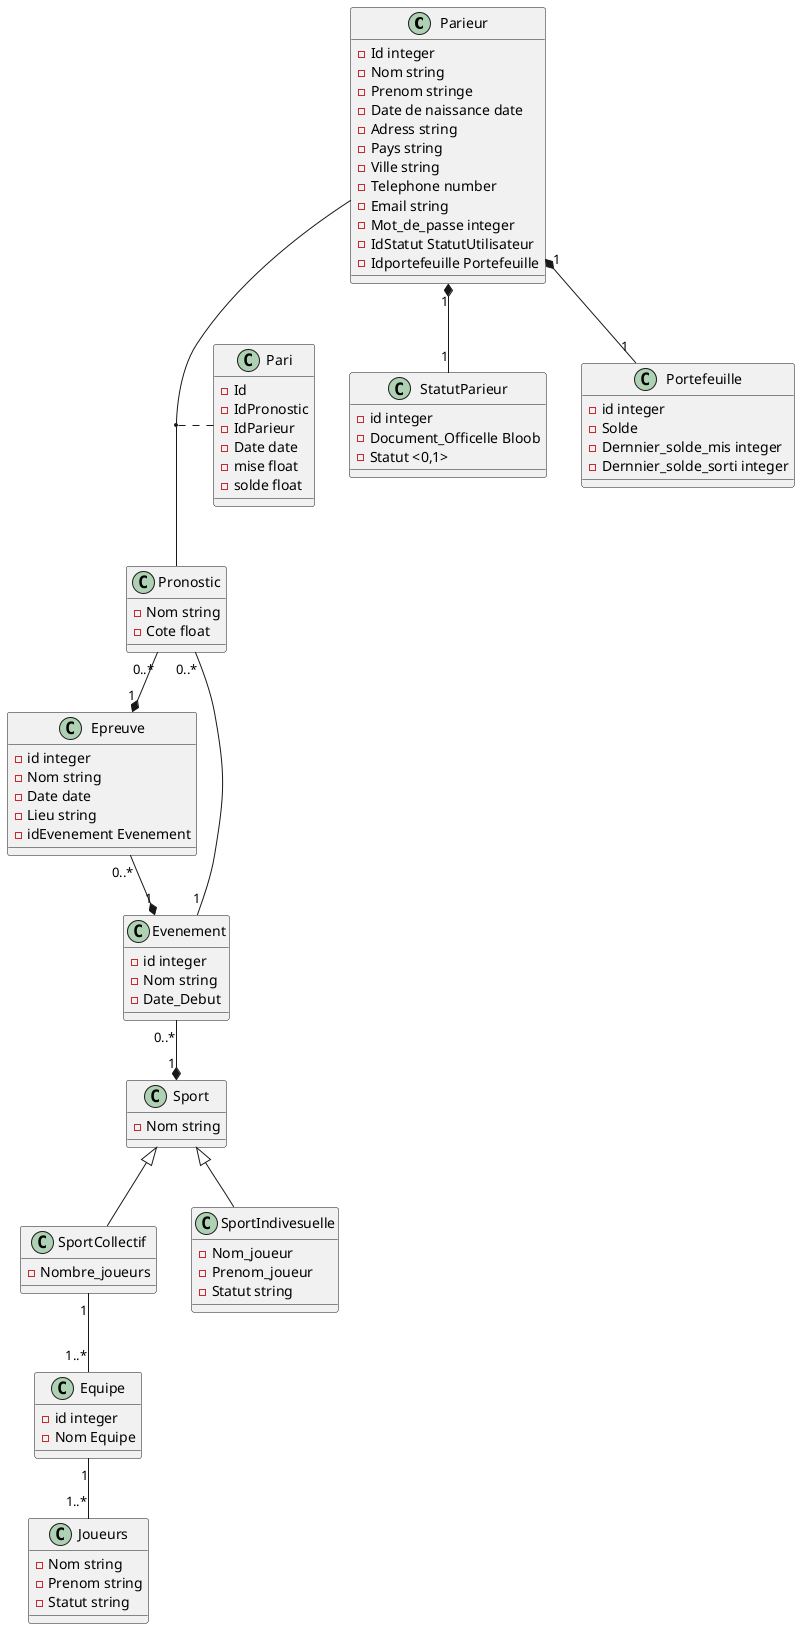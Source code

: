 @startuml

class Parieur {
    - Id integer
    - Nom string
    - Prenom stringe
    - Date de naissance date
    - Adress string
    - Pays string
    - Ville string
    - Telephone number
    - Email string
    - Mot_de_passe integer
    - IdStatut StatutUtilisateur
    - Idportefeuille Portefeuille

}
class StatutParieur {
    - id integer
    - Document_Officelle Bloob
    - Statut <0,1>
}

class Portefeuille {
    - id integer
    - Solde
    - Dernnier_solde_mis integer
    - Dernnier_solde_sorti integer
}

class Pari {
    - Id
    - IdPronostic
    - IdParieur
    - Date date
    - mise float
    - solde float
}


class Pronostic {
    - Nom string
    - Cote float
}

class Epreuve {
    - id integer
    - Nom string
    - Date date
    - Lieu string
    - idEvenement Evenement
}

class Evenement {
    - id integer
    - Nom string
    - Date_Debut
}

class Sport {
    - Nom string
}
class SportCollectif {
    - Nombre_joueurs
}
class Equipe {
    - id integer
    - Nom Equipe
}
class Joueurs {
    - Nom string
    - Prenom string
    - Statut string
}

class SportIndivesuelle {
    - Nom_joueur
    - Prenom_joueur
    - Statut string
}

(Parieur, Pronostic) . Pari
Parieur "1" *-- "1" Portefeuille
Parieur "1" *-- "1" StatutParieur
Pronostic "0..*" --* "1" Epreuve
Epreuve "0..*" --* "1" Evenement
Evenement "0..*" --* "1" Sport
Pronostic "0..*" -- "1" Evenement
Sport <|-- SportIndivesuelle
Sport <|-- SportCollectif
SportCollectif "1" -- "1..*" Equipe
Equipe "1" -- "1..*" Joueurs

@enduml
